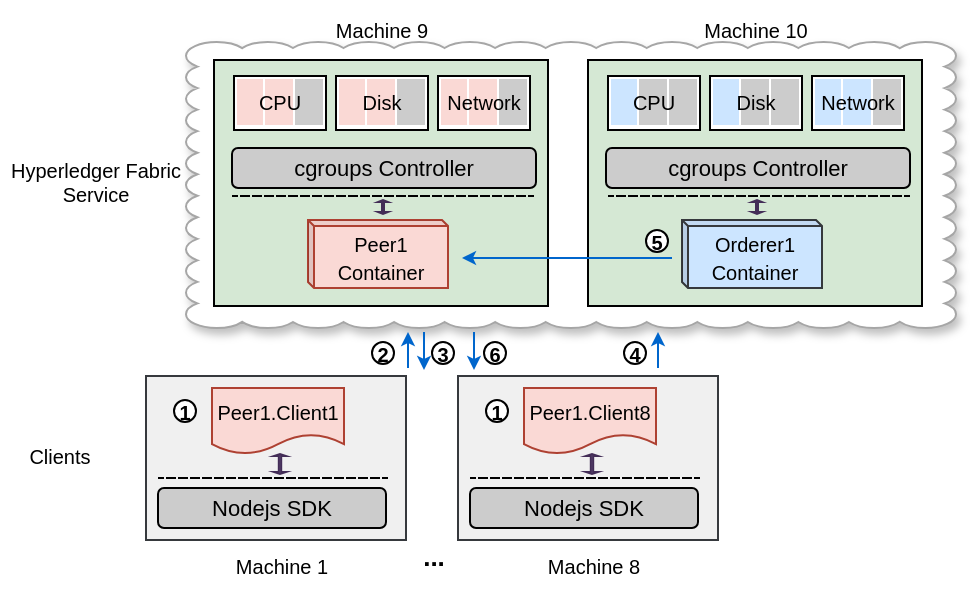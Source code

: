 <mxfile version="20.2.3" type="device"><diagram id="aW8BC6xyf7XYzy20FpQa" name="Page-1"><mxGraphModel dx="1015" dy="645" grid="1" gridSize="10" guides="1" tooltips="1" connect="1" arrows="1" fold="1" page="1" pageScale="1" pageWidth="827" pageHeight="1169" math="0" shadow="0"><root><mxCell id="0"/><mxCell id="1" parent="0"/><mxCell id="XK2W6UIJSNf5Aq3qvfiF-6" value="" style="whiteSpace=wrap;html=1;shape=mxgraph.basic.cloud_rect;gradientColor=none;strokeColor=#A6A6A6;shadow=1;strokeWidth=1;perimeterSpacing=0;sketch=0;" parent="1" vertex="1"><mxGeometry x="263" y="325" width="385" height="143" as="geometry"/></mxCell><mxCell id="_izc5aic09UUB3uyZORW-1" value="" style="rounded=0;whiteSpace=wrap;html=1;fillColor=#D5E8D4;" parent="1" vertex="1"><mxGeometry x="464" y="334" width="167" height="123" as="geometry"/></mxCell><mxCell id="_izc5aic09UUB3uyZORW-3" value="cgroups Controller" style="rounded=1;whiteSpace=wrap;html=1;fillColor=#CCCCCC;strokeColor=#000000;fontSize=11;" parent="1" vertex="1"><mxGeometry x="473" y="378" width="152" height="20" as="geometry"/></mxCell><mxCell id="_izc5aic09UUB3uyZORW-5" value="" style="html=1;shadow=0;dashed=0;align=center;verticalAlign=middle;shape=mxgraph.arrows2.twoWayArrow;dy=0.8;dx=1.0;fontColor=#ffffff;strokeColor=#432D57;fillColor=#76608a;direction=south;" parent="1" vertex="1"><mxGeometry x="546" y="404" width="5" height="7" as="geometry"/></mxCell><mxCell id="_izc5aic09UUB3uyZORW-6" value="" style="rounded=0;whiteSpace=wrap;html=1;shadow=0;labelBackgroundColor=none;fontSize=10;fontColor=#000000;strokeColor=#000000;fillColor=#FFFFFF;" parent="1" vertex="1"><mxGeometry x="474" y="342" width="46" height="27" as="geometry"/></mxCell><mxCell id="_izc5aic09UUB3uyZORW-7" value="" style="rounded=0;whiteSpace=wrap;html=1;shadow=0;fontSize=10;strokeColor=#FFFFFF;fillColor=#cce5ff;imageWidth=21;imageHeight=21;absoluteArcSize=1;" parent="1" vertex="1"><mxGeometry x="475" y="343" width="15" height="24" as="geometry"/></mxCell><mxCell id="_izc5aic09UUB3uyZORW-8" value="" style="rounded=0;whiteSpace=wrap;html=1;shadow=0;fontSize=10;strokeColor=#FFFFFF;fillColor=#CCCCCC;imageWidth=21;imageHeight=21;absoluteArcSize=1;" parent="1" vertex="1"><mxGeometry x="489" y="343" width="15" height="24" as="geometry"/></mxCell><mxCell id="_izc5aic09UUB3uyZORW-9" value="" style="rounded=0;whiteSpace=wrap;html=1;shadow=0;fontSize=10;fontColor=#000000;strokeColor=#FFFFFF;fillColor=#CCCCCC;imageWidth=21;imageHeight=21;absoluteArcSize=1;" parent="1" vertex="1"><mxGeometry x="504" y="343" width="15" height="24" as="geometry"/></mxCell><mxCell id="_izc5aic09UUB3uyZORW-10" value="CPU" style="text;html=1;strokeColor=none;fillColor=none;align=center;verticalAlign=middle;whiteSpace=wrap;rounded=0;fontSize=10;" parent="1" vertex="1"><mxGeometry x="470" y="343" width="54" height="24" as="geometry"/></mxCell><mxCell id="_izc5aic09UUB3uyZORW-11" value="" style="rounded=0;whiteSpace=wrap;html=1;shadow=0;labelBackgroundColor=none;fontSize=10;fontColor=#000000;strokeColor=#000000;fillColor=#FFFFFF;" parent="1" vertex="1"><mxGeometry x="525" y="342" width="46" height="27" as="geometry"/></mxCell><mxCell id="_izc5aic09UUB3uyZORW-12" value="" style="rounded=0;whiteSpace=wrap;html=1;shadow=0;fontSize=10;strokeColor=#FFFFFF;fillColor=#cce5ff;imageWidth=21;imageHeight=21;absoluteArcSize=1;" parent="1" vertex="1"><mxGeometry x="526" y="343" width="15" height="24" as="geometry"/></mxCell><mxCell id="_izc5aic09UUB3uyZORW-13" value="" style="rounded=0;whiteSpace=wrap;html=1;shadow=0;fontSize=10;strokeColor=#FFFFFF;fillColor=#CCCCCC;imageWidth=21;imageHeight=21;absoluteArcSize=1;" parent="1" vertex="1"><mxGeometry x="540" y="343" width="15" height="24" as="geometry"/></mxCell><mxCell id="_izc5aic09UUB3uyZORW-14" value="" style="rounded=0;whiteSpace=wrap;html=1;shadow=0;fontSize=10;fontColor=#000000;strokeColor=#FFFFFF;fillColor=#CCCCCC;imageWidth=21;imageHeight=21;absoluteArcSize=1;" parent="1" vertex="1"><mxGeometry x="555" y="343" width="15" height="24" as="geometry"/></mxCell><mxCell id="_izc5aic09UUB3uyZORW-15" value="Disk" style="text;html=1;strokeColor=none;fillColor=none;align=center;verticalAlign=middle;whiteSpace=wrap;rounded=0;fontSize=10;" parent="1" vertex="1"><mxGeometry x="521" y="343" width="54" height="24" as="geometry"/></mxCell><mxCell id="_izc5aic09UUB3uyZORW-16" value="" style="rounded=0;whiteSpace=wrap;html=1;shadow=0;labelBackgroundColor=none;fontSize=10;fontColor=#000000;strokeColor=#000000;fillColor=#FFFFFF;" parent="1" vertex="1"><mxGeometry x="576" y="342" width="46" height="27" as="geometry"/></mxCell><mxCell id="_izc5aic09UUB3uyZORW-17" value="" style="rounded=0;whiteSpace=wrap;html=1;shadow=0;fontSize=10;strokeColor=#FFFFFF;fillColor=#cce5ff;imageWidth=21;imageHeight=21;absoluteArcSize=1;" parent="1" vertex="1"><mxGeometry x="577" y="343" width="15" height="24" as="geometry"/></mxCell><mxCell id="_izc5aic09UUB3uyZORW-18" value="" style="rounded=0;whiteSpace=wrap;html=1;shadow=0;fontSize=10;strokeColor=#FFFFFF;fillColor=#cce5ff;imageWidth=21;imageHeight=21;absoluteArcSize=1;" parent="1" vertex="1"><mxGeometry x="591" y="343" width="15" height="24" as="geometry"/></mxCell><mxCell id="_izc5aic09UUB3uyZORW-19" value="" style="rounded=0;whiteSpace=wrap;html=1;shadow=0;fontSize=10;fontColor=#000000;strokeColor=#FFFFFF;fillColor=#CCCCCC;imageWidth=21;imageHeight=21;absoluteArcSize=1;" parent="1" vertex="1"><mxGeometry x="606" y="343" width="15" height="24" as="geometry"/></mxCell><mxCell id="_izc5aic09UUB3uyZORW-20" value="Network" style="text;html=1;strokeColor=none;fillColor=none;align=center;verticalAlign=middle;whiteSpace=wrap;rounded=0;fontSize=10;" parent="1" vertex="1"><mxGeometry x="572" y="343" width="54" height="24" as="geometry"/></mxCell><mxCell id="_izc5aic09UUB3uyZORW-21" value="&lt;font style=&quot;font-size: 10px;&quot;&gt;Orderer1&lt;br style=&quot;&quot;&gt;Container&lt;/font&gt;" style="shape=cube;whiteSpace=wrap;html=1;boundedLbl=1;backgroundOutline=1;darkOpacity=0.05;darkOpacity2=0.1;shadow=0;strokeColor=#36393d;fillColor=#cce5ff;size=3;fontSize=11;" parent="1" vertex="1"><mxGeometry x="511" y="414" width="70" height="34" as="geometry"/></mxCell><mxCell id="_izc5aic09UUB3uyZORW-22" value="&lt;font style=&quot;font-size: 10px;&quot;&gt;Machine 10&lt;/font&gt;" style="text;html=1;strokeColor=none;fillColor=none;align=center;verticalAlign=middle;whiteSpace=wrap;rounded=0;fontSize=10;" parent="1" vertex="1"><mxGeometry x="518" y="304" width="60" height="30" as="geometry"/></mxCell><mxCell id="_izc5aic09UUB3uyZORW-28" value="" style="rounded=0;whiteSpace=wrap;html=1;fillColor=#D5E8D4;" parent="1" vertex="1"><mxGeometry x="277" y="334" width="167" height="123" as="geometry"/></mxCell><mxCell id="_izc5aic09UUB3uyZORW-29" value="cgroups Controller" style="rounded=1;whiteSpace=wrap;html=1;fillColor=#CCCCCC;strokeColor=#000000;fontSize=11;" parent="1" vertex="1"><mxGeometry x="286" y="378" width="152" height="20" as="geometry"/></mxCell><mxCell id="_izc5aic09UUB3uyZORW-30" value="" style="endArrow=none;dashed=1;html=1;rounded=0;fontColor=#000000;shape=link;sketch=0;width=0;" parent="1" edge="1"><mxGeometry width="50" height="50" relative="1" as="geometry"><mxPoint x="437" y="402.0" as="sourcePoint"/><mxPoint x="286" y="402.0" as="targetPoint"/></mxGeometry></mxCell><mxCell id="_izc5aic09UUB3uyZORW-31" value="" style="html=1;shadow=0;dashed=0;align=center;verticalAlign=middle;shape=mxgraph.arrows2.twoWayArrow;dy=0.8;dx=1.0;fontColor=#ffffff;strokeColor=#432D57;fillColor=#76608a;direction=south;" parent="1" vertex="1"><mxGeometry x="359" y="404" width="5" height="7" as="geometry"/></mxCell><mxCell id="_izc5aic09UUB3uyZORW-32" value="" style="rounded=0;whiteSpace=wrap;html=1;shadow=0;labelBackgroundColor=none;fontSize=10;fontColor=#000000;strokeColor=#000000;fillColor=#FFFFFF;" parent="1" vertex="1"><mxGeometry x="287" y="342" width="46" height="27" as="geometry"/></mxCell><mxCell id="_izc5aic09UUB3uyZORW-33" value="" style="rounded=0;whiteSpace=wrap;html=1;shadow=0;fontSize=10;strokeColor=#FFFFFF;fillColor=#fad9d5;imageWidth=21;imageHeight=21;absoluteArcSize=1;" parent="1" vertex="1"><mxGeometry x="288" y="343" width="15" height="24" as="geometry"/></mxCell><mxCell id="_izc5aic09UUB3uyZORW-34" value="" style="rounded=0;whiteSpace=wrap;html=1;shadow=0;fontSize=10;strokeColor=#FFFFFF;fillColor=#fad9d5;imageWidth=21;imageHeight=21;absoluteArcSize=1;" parent="1" vertex="1"><mxGeometry x="302" y="343" width="15" height="24" as="geometry"/></mxCell><mxCell id="_izc5aic09UUB3uyZORW-35" value="" style="rounded=0;whiteSpace=wrap;html=1;shadow=0;fontSize=10;fontColor=#000000;strokeColor=#FFFFFF;fillColor=#CCCCCC;imageWidth=21;imageHeight=21;absoluteArcSize=1;" parent="1" vertex="1"><mxGeometry x="317" y="343" width="15" height="24" as="geometry"/></mxCell><mxCell id="_izc5aic09UUB3uyZORW-36" value="CPU" style="text;html=1;strokeColor=none;fillColor=none;align=center;verticalAlign=middle;whiteSpace=wrap;rounded=0;fontSize=10;" parent="1" vertex="1"><mxGeometry x="283" y="343" width="54" height="24" as="geometry"/></mxCell><mxCell id="_izc5aic09UUB3uyZORW-37" value="" style="rounded=0;whiteSpace=wrap;html=1;shadow=0;labelBackgroundColor=none;fontSize=10;fontColor=#000000;strokeColor=#000000;fillColor=#FFFFFF;" parent="1" vertex="1"><mxGeometry x="338" y="342" width="46" height="27" as="geometry"/></mxCell><mxCell id="_izc5aic09UUB3uyZORW-38" value="" style="rounded=0;whiteSpace=wrap;html=1;shadow=0;fontSize=10;strokeColor=#FFFFFF;fillColor=#fad9d5;imageWidth=21;imageHeight=21;absoluteArcSize=1;" parent="1" vertex="1"><mxGeometry x="339" y="343" width="15" height="24" as="geometry"/></mxCell><mxCell id="_izc5aic09UUB3uyZORW-39" value="" style="rounded=0;whiteSpace=wrap;html=1;shadow=0;fontSize=10;strokeColor=#FFFFFF;fillColor=#fad9d5;imageWidth=21;imageHeight=21;absoluteArcSize=1;" parent="1" vertex="1"><mxGeometry x="353" y="343" width="15" height="24" as="geometry"/></mxCell><mxCell id="_izc5aic09UUB3uyZORW-40" value="" style="rounded=0;whiteSpace=wrap;html=1;shadow=0;fontSize=10;fontColor=#000000;strokeColor=#FFFFFF;fillColor=#CCCCCC;imageWidth=21;imageHeight=21;absoluteArcSize=1;" parent="1" vertex="1"><mxGeometry x="368" y="343" width="15" height="24" as="geometry"/></mxCell><mxCell id="_izc5aic09UUB3uyZORW-41" value="Disk" style="text;html=1;strokeColor=none;fillColor=none;align=center;verticalAlign=middle;whiteSpace=wrap;rounded=0;fontSize=10;" parent="1" vertex="1"><mxGeometry x="334" y="343" width="54" height="24" as="geometry"/></mxCell><mxCell id="_izc5aic09UUB3uyZORW-42" value="" style="rounded=0;whiteSpace=wrap;html=1;shadow=0;labelBackgroundColor=none;fontSize=10;fontColor=#000000;strokeColor=#000000;fillColor=#FFFFFF;" parent="1" vertex="1"><mxGeometry x="389" y="342" width="46" height="27" as="geometry"/></mxCell><mxCell id="_izc5aic09UUB3uyZORW-43" value="" style="rounded=0;whiteSpace=wrap;html=1;shadow=0;fontSize=10;strokeColor=#FFFFFF;fillColor=#fad9d5;imageWidth=21;imageHeight=21;absoluteArcSize=1;" parent="1" vertex="1"><mxGeometry x="390" y="343" width="15" height="24" as="geometry"/></mxCell><mxCell id="_izc5aic09UUB3uyZORW-44" value="" style="rounded=0;whiteSpace=wrap;html=1;shadow=0;fontSize=10;strokeColor=#FFFFFF;fillColor=#fad9d5;imageWidth=21;imageHeight=21;absoluteArcSize=1;" parent="1" vertex="1"><mxGeometry x="404" y="343" width="15" height="24" as="geometry"/></mxCell><mxCell id="_izc5aic09UUB3uyZORW-45" value="" style="rounded=0;whiteSpace=wrap;html=1;shadow=0;fontSize=10;fontColor=#000000;strokeColor=#FFFFFF;fillColor=#CCCCCC;imageWidth=21;imageHeight=21;absoluteArcSize=1;" parent="1" vertex="1"><mxGeometry x="419" y="343" width="15" height="24" as="geometry"/></mxCell><mxCell id="_izc5aic09UUB3uyZORW-46" value="Network" style="text;html=1;strokeColor=none;fillColor=none;align=center;verticalAlign=middle;whiteSpace=wrap;rounded=0;fontSize=10;" parent="1" vertex="1"><mxGeometry x="385" y="343" width="54" height="24" as="geometry"/></mxCell><mxCell id="_izc5aic09UUB3uyZORW-47" value="&lt;font style=&quot;font-size: 10px;&quot;&gt;Peer1&lt;br style=&quot;&quot;&gt;Container&lt;/font&gt;" style="shape=cube;whiteSpace=wrap;html=1;boundedLbl=1;backgroundOutline=1;darkOpacity=0.05;darkOpacity2=0.1;shadow=0;size=3;fontSize=11;fillColor=#fad9d5;strokeColor=#ae4132;" parent="1" vertex="1"><mxGeometry x="324" y="414" width="70" height="34" as="geometry"/></mxCell><mxCell id="_izc5aic09UUB3uyZORW-48" value="&lt;font style=&quot;font-size: 10px;&quot;&gt;Machine 9&lt;/font&gt;" style="text;html=1;strokeColor=none;fillColor=none;align=center;verticalAlign=middle;whiteSpace=wrap;rounded=0;fontSize=10;" parent="1" vertex="1"><mxGeometry x="331" y="304" width="60" height="30" as="geometry"/></mxCell><mxCell id="_izc5aic09UUB3uyZORW-50" value="" style="endArrow=classic;html=1;rounded=0;fontSize=10;strokeColor=#0066CC;endSize=4;startSize=4;jumpSize=6;" parent="1" edge="1"><mxGeometry width="50" height="50" relative="1" as="geometry"><mxPoint x="506" y="433" as="sourcePoint"/><mxPoint x="401" y="433.0" as="targetPoint"/></mxGeometry></mxCell><mxCell id="_izc5aic09UUB3uyZORW-51" value="5" style="ellipse;whiteSpace=wrap;html=1;aspect=fixed;fontSize=10;strokeColor=#000000;fillColor=#FFFFFF;fontStyle=1" parent="1" vertex="1"><mxGeometry x="493" y="419" width="11" height="11" as="geometry"/></mxCell><mxCell id="_izc5aic09UUB3uyZORW-52" value="&lt;font style=&quot;font-size: 10px;&quot;&gt;Hyperledger&amp;nbsp;Fabric&lt;br&gt;Service&lt;br&gt;&lt;/font&gt;" style="text;html=1;strokeColor=none;fillColor=none;align=center;verticalAlign=middle;whiteSpace=wrap;rounded=0;fontSize=8;" parent="1" vertex="1"><mxGeometry x="188" y="380" width="60" height="30" as="geometry"/></mxCell><mxCell id="_izc5aic09UUB3uyZORW-53" value="" style="rounded=0;whiteSpace=wrap;html=1;fillColor=#F0F0F0;strokeColor=#36393d;" parent="1" vertex="1"><mxGeometry x="399" y="492" width="130" height="82" as="geometry"/></mxCell><mxCell id="_izc5aic09UUB3uyZORW-54" value="Nodejs SDK" style="rounded=1;whiteSpace=wrap;html=1;fontSize=11;fillColor=#CCCCCC;strokeColor=#000000;" parent="1" vertex="1"><mxGeometry x="405" y="548" width="114" height="20" as="geometry"/></mxCell><mxCell id="_izc5aic09UUB3uyZORW-55" value="" style="endArrow=none;dashed=1;html=1;rounded=0;fontColor=#000000;shape=link;sketch=0;width=0;" parent="1" edge="1"><mxGeometry width="50" height="50" relative="1" as="geometry"><mxPoint x="520" y="543.0" as="sourcePoint"/><mxPoint x="405.0" y="543.0" as="targetPoint"/></mxGeometry></mxCell><mxCell id="_izc5aic09UUB3uyZORW-56" value="" style="html=1;shadow=0;dashed=0;align=center;verticalAlign=middle;shape=mxgraph.arrows2.twoWayArrow;dy=0.8;dx=1.0;fontColor=#ffffff;strokeColor=#432D57;fillColor=#76608a;direction=south;" parent="1" vertex="1"><mxGeometry x="463" y="531" width="6" height="10" as="geometry"/></mxCell><mxCell id="_izc5aic09UUB3uyZORW-57" value="&lt;font style=&quot;font-size: 10px;&quot;&gt;Peer1.Client8&lt;/font&gt;" style="shape=document;whiteSpace=wrap;html=1;boundedLbl=1;fillColor=#fad9d5;strokeColor=#ae4132;" parent="1" vertex="1"><mxGeometry x="432" y="498" width="66" height="33" as="geometry"/></mxCell><mxCell id="_izc5aic09UUB3uyZORW-58" value="&lt;font style=&quot;font-size: 10px;&quot;&gt;Machine 8&lt;/font&gt;" style="text;html=1;strokeColor=none;fillColor=none;align=center;verticalAlign=middle;whiteSpace=wrap;rounded=0;fontSize=10;" parent="1" vertex="1"><mxGeometry x="437" y="572" width="60" height="30" as="geometry"/></mxCell><mxCell id="_izc5aic09UUB3uyZORW-59" value="1" style="ellipse;whiteSpace=wrap;html=1;aspect=fixed;fontSize=10;strokeColor=#000000;fillColor=#FFFFFF;fontStyle=1" parent="1" vertex="1"><mxGeometry x="413" y="504" width="11" height="11" as="geometry"/></mxCell><mxCell id="_izc5aic09UUB3uyZORW-60" value="" style="rounded=0;whiteSpace=wrap;html=1;fillColor=#F0F0F0;strokeColor=#36393d;" parent="1" vertex="1"><mxGeometry x="243" y="492" width="130" height="82" as="geometry"/></mxCell><mxCell id="_izc5aic09UUB3uyZORW-61" value="Nodejs SDK" style="rounded=1;whiteSpace=wrap;html=1;fontSize=11;fillColor=#CCCCCC;strokeColor=#000000;" parent="1" vertex="1"><mxGeometry x="249" y="548" width="114" height="20" as="geometry"/></mxCell><mxCell id="_izc5aic09UUB3uyZORW-62" value="" style="endArrow=none;dashed=1;html=1;rounded=0;fontColor=#000000;shape=link;sketch=0;width=0;" parent="1" edge="1"><mxGeometry width="50" height="50" relative="1" as="geometry"><mxPoint x="364.0" y="543.0" as="sourcePoint"/><mxPoint x="249.0" y="543.0" as="targetPoint"/></mxGeometry></mxCell><mxCell id="_izc5aic09UUB3uyZORW-63" value="" style="html=1;shadow=0;dashed=0;align=center;verticalAlign=middle;shape=mxgraph.arrows2.twoWayArrow;dy=0.8;dx=1.0;fontColor=#ffffff;strokeColor=#432D57;fillColor=#76608a;direction=south;" parent="1" vertex="1"><mxGeometry x="307" y="531" width="6" height="10" as="geometry"/></mxCell><mxCell id="_izc5aic09UUB3uyZORW-64" value="&lt;font style=&quot;font-size: 10px;&quot;&gt;Peer1.Client1&lt;/font&gt;" style="shape=document;whiteSpace=wrap;html=1;boundedLbl=1;fillColor=#fad9d5;strokeColor=#ae4132;" parent="1" vertex="1"><mxGeometry x="276" y="498" width="66" height="33" as="geometry"/></mxCell><mxCell id="_izc5aic09UUB3uyZORW-65" value="&lt;font style=&quot;font-size: 10px;&quot;&gt;Machine 1&lt;/font&gt;" style="text;html=1;strokeColor=none;fillColor=none;align=center;verticalAlign=middle;whiteSpace=wrap;rounded=0;fontSize=10;" parent="1" vertex="1"><mxGeometry x="281" y="572" width="60" height="30" as="geometry"/></mxCell><mxCell id="_izc5aic09UUB3uyZORW-66" value="1" style="ellipse;whiteSpace=wrap;html=1;aspect=fixed;fontSize=10;strokeColor=#000000;fillColor=#FFFFFF;fontStyle=1" parent="1" vertex="1"><mxGeometry x="257" y="504" width="11" height="11" as="geometry"/></mxCell><mxCell id="_izc5aic09UUB3uyZORW-67" value="&lt;b&gt;&lt;font style=&quot;font-size: 13px;&quot;&gt;...&lt;/font&gt;&lt;/b&gt;" style="text;html=1;strokeColor=none;fillColor=none;align=center;verticalAlign=middle;whiteSpace=wrap;rounded=0;fontSize=10;" parent="1" vertex="1"><mxGeometry x="357" y="567" width="60" height="30" as="geometry"/></mxCell><mxCell id="_izc5aic09UUB3uyZORW-68" value="&lt;span style=&quot;font-size: 10px;&quot;&gt;Clients&lt;/span&gt;" style="text;html=1;strokeColor=none;fillColor=none;align=center;verticalAlign=middle;whiteSpace=wrap;rounded=0;fontSize=8;" parent="1" vertex="1"><mxGeometry x="170" y="517" width="60" height="30" as="geometry"/></mxCell><mxCell id="_izc5aic09UUB3uyZORW-69" value="" style="endArrow=classic;html=1;rounded=0;fontSize=10;strokeColor=#0066CC;endSize=4;startSize=4;" parent="1" edge="1"><mxGeometry width="50" height="50" relative="1" as="geometry"><mxPoint x="499" y="488" as="sourcePoint"/><mxPoint x="499" y="470.0" as="targetPoint"/></mxGeometry></mxCell><mxCell id="_izc5aic09UUB3uyZORW-70" value="4" style="ellipse;whiteSpace=wrap;html=1;aspect=fixed;fontSize=10;strokeColor=#000000;fillColor=#FFFFFF;fontStyle=1" parent="1" vertex="1"><mxGeometry x="482" y="475" width="11" height="11" as="geometry"/></mxCell><mxCell id="_izc5aic09UUB3uyZORW-71" value="" style="endArrow=classic;html=1;rounded=0;fontSize=10;strokeColor=#0066CC;endSize=4;startSize=4;" parent="1" edge="1"><mxGeometry width="50" height="50" relative="1" as="geometry"><mxPoint x="374.0" y="488" as="sourcePoint"/><mxPoint x="374.0" y="470.0" as="targetPoint"/></mxGeometry></mxCell><mxCell id="_izc5aic09UUB3uyZORW-72" value="" style="endArrow=classic;html=1;rounded=0;fontSize=10;strokeColor=#0066CC;endSize=4;startSize=4;jumpSize=6;" parent="1" edge="1"><mxGeometry width="50" height="50" relative="1" as="geometry"><mxPoint x="382.0" y="470.0" as="sourcePoint"/><mxPoint x="382.0" y="489" as="targetPoint"/></mxGeometry></mxCell><mxCell id="_izc5aic09UUB3uyZORW-73" value="" style="endArrow=classic;html=1;rounded=0;fontSize=10;strokeColor=#0066CC;endSize=4;startSize=4;jumpSize=6;" parent="1" edge="1"><mxGeometry width="50" height="50" relative="1" as="geometry"><mxPoint x="407.0" y="470.0" as="sourcePoint"/><mxPoint x="407.0" y="489" as="targetPoint"/></mxGeometry></mxCell><mxCell id="_izc5aic09UUB3uyZORW-74" value="2" style="ellipse;whiteSpace=wrap;html=1;aspect=fixed;fontSize=10;strokeColor=#000000;fillColor=#FFFFFF;fontStyle=1" parent="1" vertex="1"><mxGeometry x="356" y="475" width="11" height="11" as="geometry"/></mxCell><mxCell id="_izc5aic09UUB3uyZORW-75" value="3" style="ellipse;whiteSpace=wrap;html=1;aspect=fixed;fontSize=10;strokeColor=#000000;fillColor=#FFFFFF;fontStyle=1" parent="1" vertex="1"><mxGeometry x="386" y="475" width="11" height="11" as="geometry"/></mxCell><mxCell id="_izc5aic09UUB3uyZORW-76" value="6" style="ellipse;whiteSpace=wrap;html=1;aspect=fixed;fontSize=10;strokeColor=#000000;fillColor=#FFFFFF;fontStyle=1" parent="1" vertex="1"><mxGeometry x="412" y="475" width="11" height="11" as="geometry"/></mxCell><mxCell id="XK2W6UIJSNf5Aq3qvfiF-7" value="" style="endArrow=none;dashed=1;html=1;rounded=0;fontColor=#000000;shape=link;sketch=0;width=0;" parent="1" edge="1"><mxGeometry width="50" height="50" relative="1" as="geometry"><mxPoint x="625" y="402" as="sourcePoint"/><mxPoint x="474" y="402" as="targetPoint"/></mxGeometry></mxCell></root></mxGraphModel></diagram></mxfile>